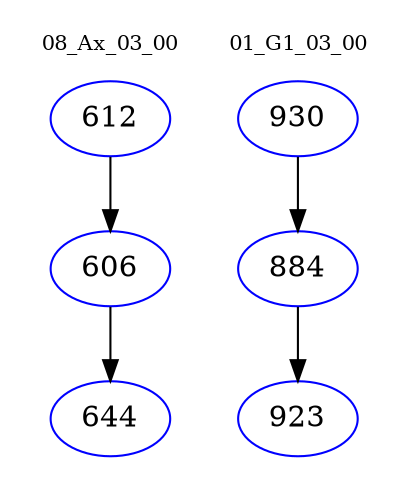 digraph{
subgraph cluster_0 {
color = white
label = "08_Ax_03_00";
fontsize=10;
T0_612 [label="612", color="blue"]
T0_612 -> T0_606 [color="black"]
T0_606 [label="606", color="blue"]
T0_606 -> T0_644 [color="black"]
T0_644 [label="644", color="blue"]
}
subgraph cluster_1 {
color = white
label = "01_G1_03_00";
fontsize=10;
T1_930 [label="930", color="blue"]
T1_930 -> T1_884 [color="black"]
T1_884 [label="884", color="blue"]
T1_884 -> T1_923 [color="black"]
T1_923 [label="923", color="blue"]
}
}
